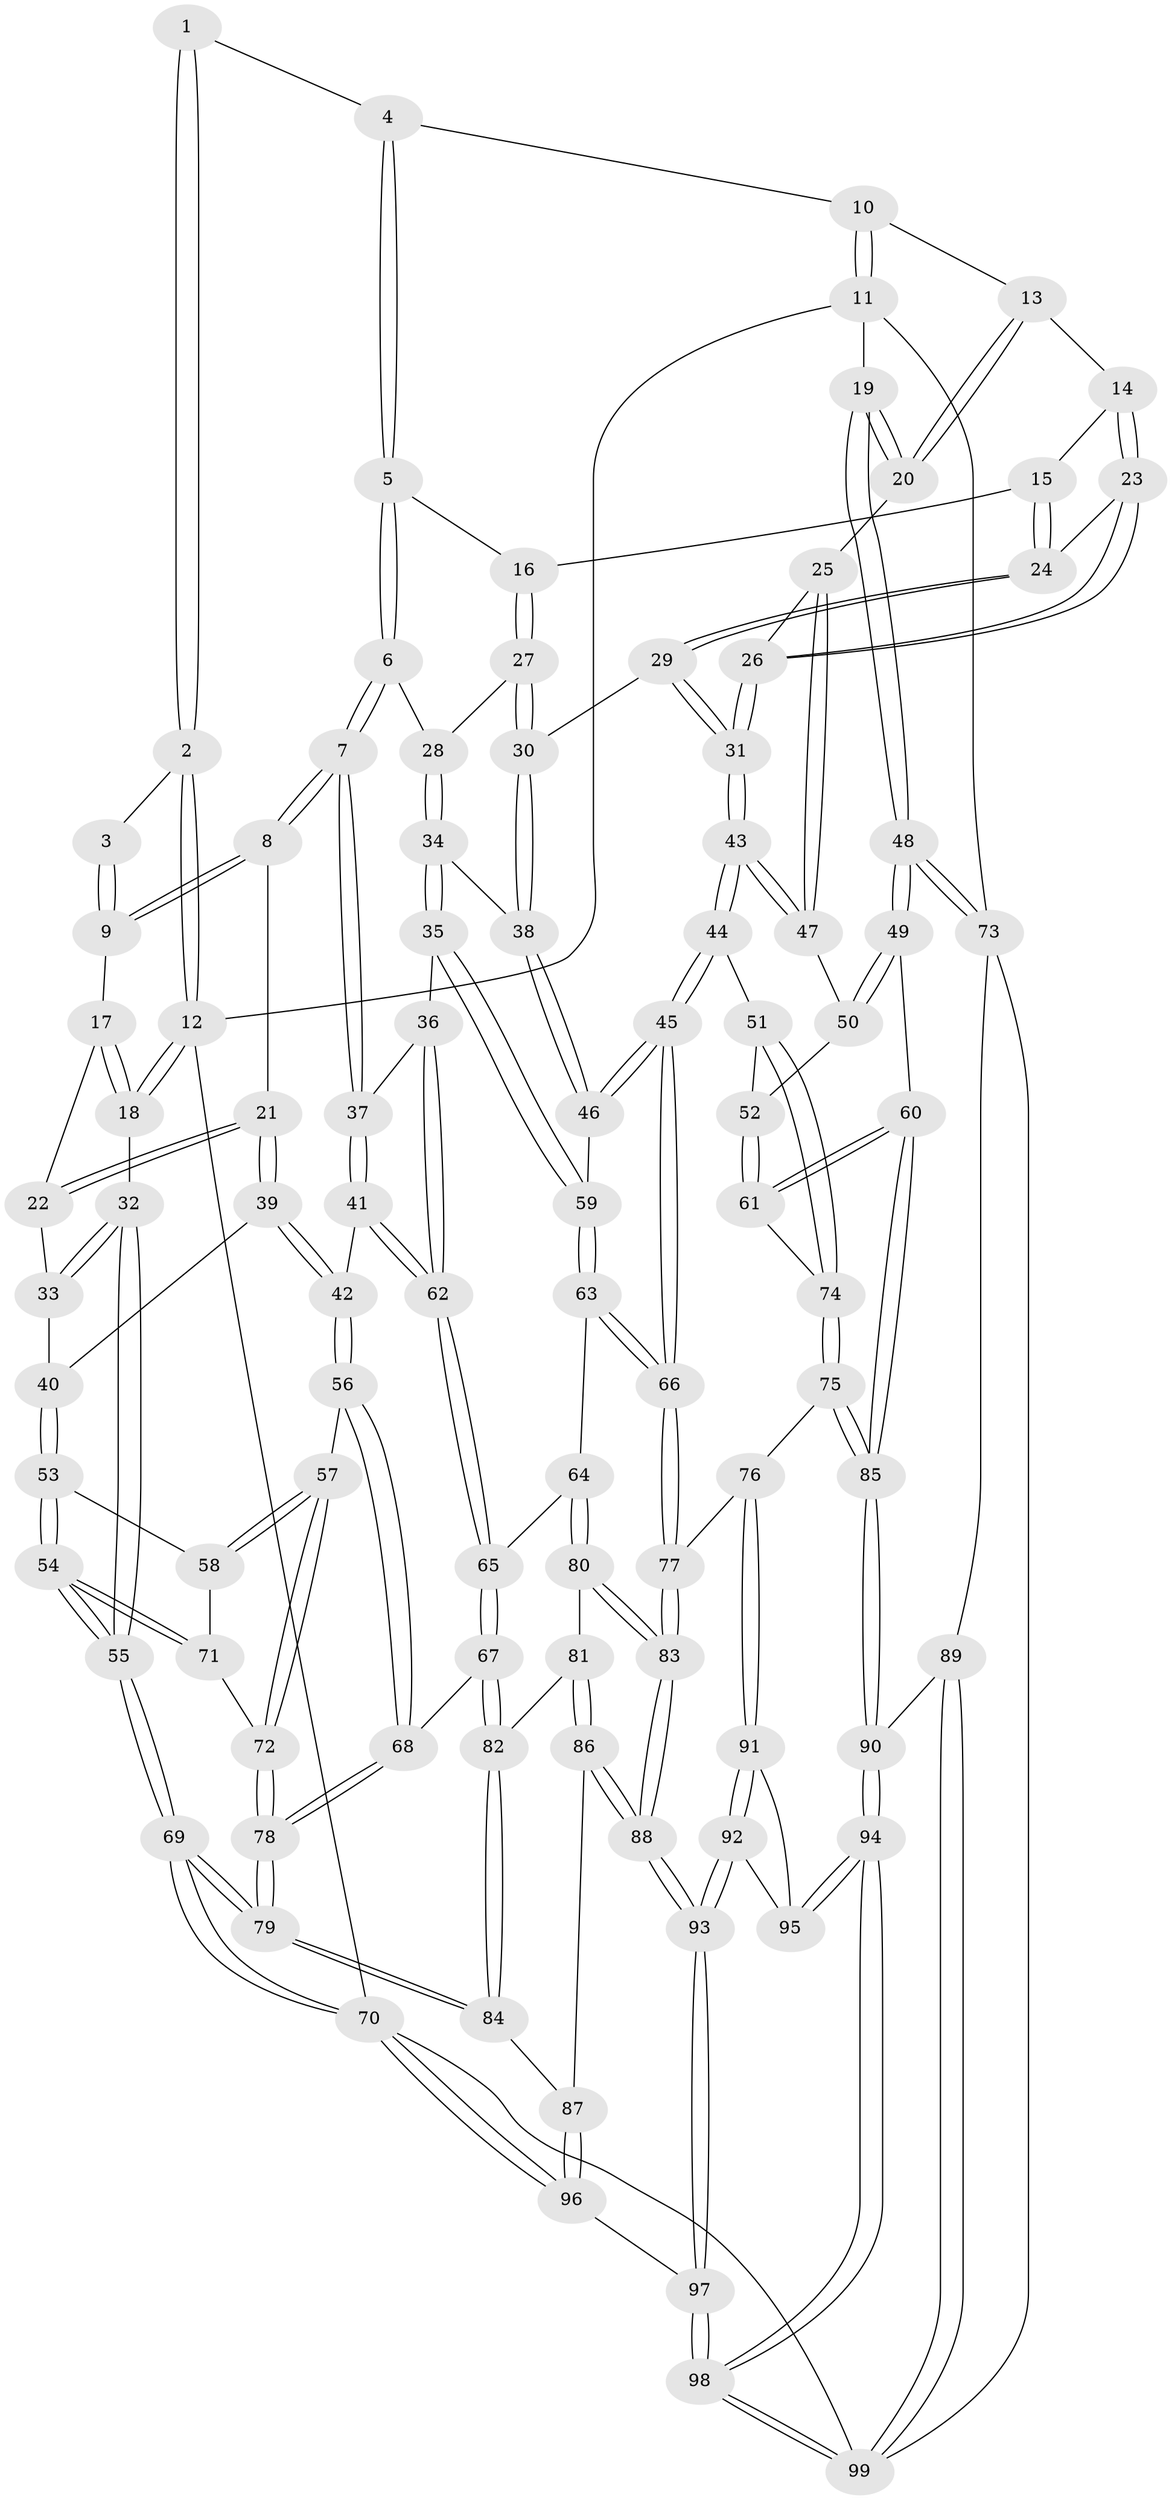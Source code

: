// coarse degree distribution, {4: 0.4375, 5: 0.1875, 6: 0.0625, 7: 0.0625, 3: 0.25}
// Generated by graph-tools (version 1.1) at 2025/21/03/04/25 18:21:11]
// undirected, 99 vertices, 244 edges
graph export_dot {
graph [start="1"]
  node [color=gray90,style=filled];
  1 [pos="+0.261658165917816+0"];
  2 [pos="+0+0"];
  3 [pos="+0.19131639165512412+0.10139944672162268"];
  4 [pos="+0.48289403293261335+0"];
  5 [pos="+0.43553284541065557+0.099311749792201"];
  6 [pos="+0.3624997401150715+0.16981959936066995"];
  7 [pos="+0.28847411858355665+0.22985673081787977"];
  8 [pos="+0.28276962466200256+0.23032524470214982"];
  9 [pos="+0.19155184711506926+0.17450651542058923"];
  10 [pos="+0.731372576995217+0"];
  11 [pos="+1+0"];
  12 [pos="+0+0"];
  13 [pos="+0.7263896981981007+0.15035509475449255"];
  14 [pos="+0.6413693016564785+0.22142449266088435"];
  15 [pos="+0.5464237514004462+0.19605352787567495"];
  16 [pos="+0.5118092155917935+0.1807886761328671"];
  17 [pos="+0.13083555371284175+0.16406512774316762"];
  18 [pos="+0+0"];
  19 [pos="+1+0.18747987275057118"];
  20 [pos="+0.8548631314458819+0.2883972311962528"];
  21 [pos="+0.24612856096884053+0.2709609034819758"];
  22 [pos="+0.043514077280861194+0.2939179862426088"];
  23 [pos="+0.6575900436150642+0.2685133903910078"];
  24 [pos="+0.5899272646264994+0.31333174130935787"];
  25 [pos="+0.8411272422744765+0.30236399308162437"];
  26 [pos="+0.6768226223201749+0.2930963565525662"];
  27 [pos="+0.5177811826794108+0.3177324689974628"];
  28 [pos="+0.47844081182462067+0.34219586052841666"];
  29 [pos="+0.572395211736864+0.35164218333117275"];
  30 [pos="+0.5645308665759262+0.3516489492793303"];
  31 [pos="+0.6456531434325938+0.3945706639482852"];
  32 [pos="+0+0.24776016051101876"];
  33 [pos="+0.025896432176704405+0.3087886638577378"];
  34 [pos="+0.41985681248200335+0.41439611611579213"];
  35 [pos="+0.4197108808232619+0.414448333208923"];
  36 [pos="+0.41500704602841826+0.41473926615447204"];
  37 [pos="+0.3149869229464252+0.28269929860606857"];
  38 [pos="+0.5158178384426313+0.424513443006309"];
  39 [pos="+0.17476941981924013+0.3783536241188342"];
  40 [pos="+0.10143542982612541+0.3980658966108464"];
  41 [pos="+0.27479594900834153+0.4752690539148327"];
  42 [pos="+0.24041601347350067+0.4834332272327173"];
  43 [pos="+0.6459721639805002+0.39532405926933334"];
  44 [pos="+0.6627938689796236+0.4782281919206371"];
  45 [pos="+0.6360351792319463+0.49829410240332705"];
  46 [pos="+0.5610442234637854+0.4686216530746744"];
  47 [pos="+0.8408347015748164+0.30307474971297743"];
  48 [pos="+1+0.5814607378253349"];
  49 [pos="+1+0.5868731869583963"];
  50 [pos="+0.8191233519284686+0.3802068556582865"];
  51 [pos="+0.6835668920682678+0.4802251269265487"];
  52 [pos="+0.7938001121194255+0.4285785370758411"];
  53 [pos="+0.072345874087194+0.45693884427637466"];
  54 [pos="+0+0.5766578198049055"];
  55 [pos="+0+0.6075081597402759"];
  56 [pos="+0.21665071131517427+0.5293651079999877"];
  57 [pos="+0.18850568175306812+0.5393657710822691"];
  58 [pos="+0.14526154690471704+0.5214845938355881"];
  59 [pos="+0.48994330432044536+0.5088433610069697"];
  60 [pos="+0.9690214691854957+0.6015083373773338"];
  61 [pos="+0.9022212033888298+0.5871966532249291"];
  62 [pos="+0.36800870229548266+0.4860546416306806"];
  63 [pos="+0.48101312834002385+0.5939156903675199"];
  64 [pos="+0.4199084244945911+0.5942867784788215"];
  65 [pos="+0.38561605673558724+0.5709430573047797"];
  66 [pos="+0.580100366345567+0.6351888079446949"];
  67 [pos="+0.29359121802328136+0.6159829432348032"];
  68 [pos="+0.27984093270285565+0.6108402050898054"];
  69 [pos="+0+0.9365998349407545"];
  70 [pos="+0+1"];
  71 [pos="+0.09841175706409891+0.5633370061236604"];
  72 [pos="+0.14887028218806478+0.6209917021831879"];
  73 [pos="+1+0.8668107600628622"];
  74 [pos="+0.7943625737343097+0.6086814784657302"];
  75 [pos="+0.687790236646753+0.7311066244567358"];
  76 [pos="+0.6285837912378724+0.7191150518508574"];
  77 [pos="+0.6065827127397629+0.7091186648358243"];
  78 [pos="+0.1295795152666229+0.7031945556491558"];
  79 [pos="+0.07411142479896057+0.7957383916004764"];
  80 [pos="+0.40038788165971995+0.6924549339909638"];
  81 [pos="+0.35418088613548887+0.7163556477951173"];
  82 [pos="+0.30354526640813584+0.6830136227063067"];
  83 [pos="+0.509101100261849+0.7758032553441641"];
  84 [pos="+0.16527209351402378+0.7948433602068751"];
  85 [pos="+0.7973818971382584+0.8454283330108201"];
  86 [pos="+0.3416011624254748+0.8330015243428696"];
  87 [pos="+0.322135608391083+0.8400180010443419"];
  88 [pos="+0.461109817256888+0.8537734859508197"];
  89 [pos="+0.9082632666772612+0.8780742447198273"];
  90 [pos="+0.8047307324363788+0.866457510784974"];
  91 [pos="+0.6173300580874372+0.8298155662536902"];
  92 [pos="+0.5584573664858452+0.9329253332305001"];
  93 [pos="+0.4949053530724434+0.9539154339852509"];
  94 [pos="+0.7626562022511293+0.9548389893246134"];
  95 [pos="+0.6425355490584469+0.9248713667675373"];
  96 [pos="+0.2672662879209673+1"];
  97 [pos="+0.45147743811154895+1"];
  98 [pos="+0.7501037796499681+1"];
  99 [pos="+0.9689061633049981+1"];
  1 -- 2;
  1 -- 2;
  1 -- 4;
  2 -- 3;
  2 -- 12;
  2 -- 12;
  3 -- 9;
  3 -- 9;
  4 -- 5;
  4 -- 5;
  4 -- 10;
  5 -- 6;
  5 -- 6;
  5 -- 16;
  6 -- 7;
  6 -- 7;
  6 -- 28;
  7 -- 8;
  7 -- 8;
  7 -- 37;
  7 -- 37;
  8 -- 9;
  8 -- 9;
  8 -- 21;
  9 -- 17;
  10 -- 11;
  10 -- 11;
  10 -- 13;
  11 -- 12;
  11 -- 19;
  11 -- 73;
  12 -- 18;
  12 -- 18;
  12 -- 70;
  13 -- 14;
  13 -- 20;
  13 -- 20;
  14 -- 15;
  14 -- 23;
  14 -- 23;
  15 -- 16;
  15 -- 24;
  15 -- 24;
  16 -- 27;
  16 -- 27;
  17 -- 18;
  17 -- 18;
  17 -- 22;
  18 -- 32;
  19 -- 20;
  19 -- 20;
  19 -- 48;
  19 -- 48;
  20 -- 25;
  21 -- 22;
  21 -- 22;
  21 -- 39;
  21 -- 39;
  22 -- 33;
  23 -- 24;
  23 -- 26;
  23 -- 26;
  24 -- 29;
  24 -- 29;
  25 -- 26;
  25 -- 47;
  25 -- 47;
  26 -- 31;
  26 -- 31;
  27 -- 28;
  27 -- 30;
  27 -- 30;
  28 -- 34;
  28 -- 34;
  29 -- 30;
  29 -- 31;
  29 -- 31;
  30 -- 38;
  30 -- 38;
  31 -- 43;
  31 -- 43;
  32 -- 33;
  32 -- 33;
  32 -- 55;
  32 -- 55;
  33 -- 40;
  34 -- 35;
  34 -- 35;
  34 -- 38;
  35 -- 36;
  35 -- 59;
  35 -- 59;
  36 -- 37;
  36 -- 62;
  36 -- 62;
  37 -- 41;
  37 -- 41;
  38 -- 46;
  38 -- 46;
  39 -- 40;
  39 -- 42;
  39 -- 42;
  40 -- 53;
  40 -- 53;
  41 -- 42;
  41 -- 62;
  41 -- 62;
  42 -- 56;
  42 -- 56;
  43 -- 44;
  43 -- 44;
  43 -- 47;
  43 -- 47;
  44 -- 45;
  44 -- 45;
  44 -- 51;
  45 -- 46;
  45 -- 46;
  45 -- 66;
  45 -- 66;
  46 -- 59;
  47 -- 50;
  48 -- 49;
  48 -- 49;
  48 -- 73;
  48 -- 73;
  49 -- 50;
  49 -- 50;
  49 -- 60;
  50 -- 52;
  51 -- 52;
  51 -- 74;
  51 -- 74;
  52 -- 61;
  52 -- 61;
  53 -- 54;
  53 -- 54;
  53 -- 58;
  54 -- 55;
  54 -- 55;
  54 -- 71;
  54 -- 71;
  55 -- 69;
  55 -- 69;
  56 -- 57;
  56 -- 68;
  56 -- 68;
  57 -- 58;
  57 -- 58;
  57 -- 72;
  57 -- 72;
  58 -- 71;
  59 -- 63;
  59 -- 63;
  60 -- 61;
  60 -- 61;
  60 -- 85;
  60 -- 85;
  61 -- 74;
  62 -- 65;
  62 -- 65;
  63 -- 64;
  63 -- 66;
  63 -- 66;
  64 -- 65;
  64 -- 80;
  64 -- 80;
  65 -- 67;
  65 -- 67;
  66 -- 77;
  66 -- 77;
  67 -- 68;
  67 -- 82;
  67 -- 82;
  68 -- 78;
  68 -- 78;
  69 -- 70;
  69 -- 70;
  69 -- 79;
  69 -- 79;
  70 -- 96;
  70 -- 96;
  70 -- 99;
  71 -- 72;
  72 -- 78;
  72 -- 78;
  73 -- 89;
  73 -- 99;
  74 -- 75;
  74 -- 75;
  75 -- 76;
  75 -- 85;
  75 -- 85;
  76 -- 77;
  76 -- 91;
  76 -- 91;
  77 -- 83;
  77 -- 83;
  78 -- 79;
  78 -- 79;
  79 -- 84;
  79 -- 84;
  80 -- 81;
  80 -- 83;
  80 -- 83;
  81 -- 82;
  81 -- 86;
  81 -- 86;
  82 -- 84;
  82 -- 84;
  83 -- 88;
  83 -- 88;
  84 -- 87;
  85 -- 90;
  85 -- 90;
  86 -- 87;
  86 -- 88;
  86 -- 88;
  87 -- 96;
  87 -- 96;
  88 -- 93;
  88 -- 93;
  89 -- 90;
  89 -- 99;
  89 -- 99;
  90 -- 94;
  90 -- 94;
  91 -- 92;
  91 -- 92;
  91 -- 95;
  92 -- 93;
  92 -- 93;
  92 -- 95;
  93 -- 97;
  93 -- 97;
  94 -- 95;
  94 -- 95;
  94 -- 98;
  94 -- 98;
  96 -- 97;
  97 -- 98;
  97 -- 98;
  98 -- 99;
  98 -- 99;
}
